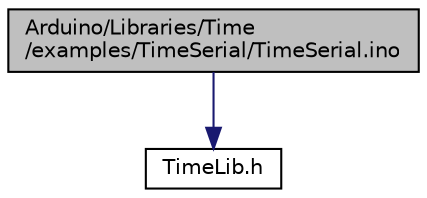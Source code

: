 digraph "Arduino/Libraries/Time/examples/TimeSerial/TimeSerial.ino"
{
  edge [fontname="Helvetica",fontsize="10",labelfontname="Helvetica",labelfontsize="10"];
  node [fontname="Helvetica",fontsize="10",shape=record];
  Node0 [label="Arduino/Libraries/Time\l/examples/TimeSerial/TimeSerial.ino",height=0.2,width=0.4,color="black", fillcolor="grey75", style="filled", fontcolor="black"];
  Node0 -> Node1 [color="midnightblue",fontsize="10",style="solid",fontname="Helvetica"];
  Node1 [label="TimeLib.h",height=0.2,width=0.4,color="black", fillcolor="white", style="filled",URL="$_time_lib_8h.html"];
}

